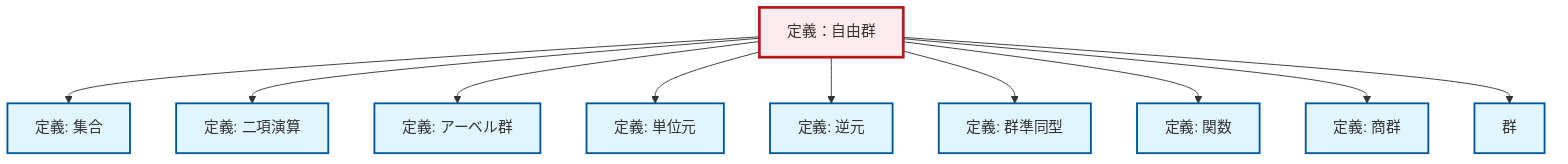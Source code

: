 graph TD
    classDef definition fill:#e1f5fe,stroke:#01579b,stroke-width:2px
    classDef theorem fill:#f3e5f5,stroke:#4a148c,stroke-width:2px
    classDef axiom fill:#fff3e0,stroke:#e65100,stroke-width:2px
    classDef example fill:#e8f5e9,stroke:#1b5e20,stroke-width:2px
    classDef current fill:#ffebee,stroke:#b71c1c,stroke-width:3px
    def-set["定義: 集合"]:::definition
    def-homomorphism["定義: 群準同型"]:::definition
    def-binary-operation["定義: 二項演算"]:::definition
    def-function["定義: 関数"]:::definition
    def-free-group["定義：自由群"]:::definition
    def-identity-element["定義: 単位元"]:::definition
    def-inverse-element["定義: 逆元"]:::definition
    def-group["群"]:::definition
    def-abelian-group["定義: アーベル群"]:::definition
    def-quotient-group["定義: 商群"]:::definition
    def-free-group --> def-set
    def-free-group --> def-binary-operation
    def-free-group --> def-abelian-group
    def-free-group --> def-identity-element
    def-free-group --> def-inverse-element
    def-free-group --> def-homomorphism
    def-free-group --> def-function
    def-free-group --> def-quotient-group
    def-free-group --> def-group
    class def-free-group current